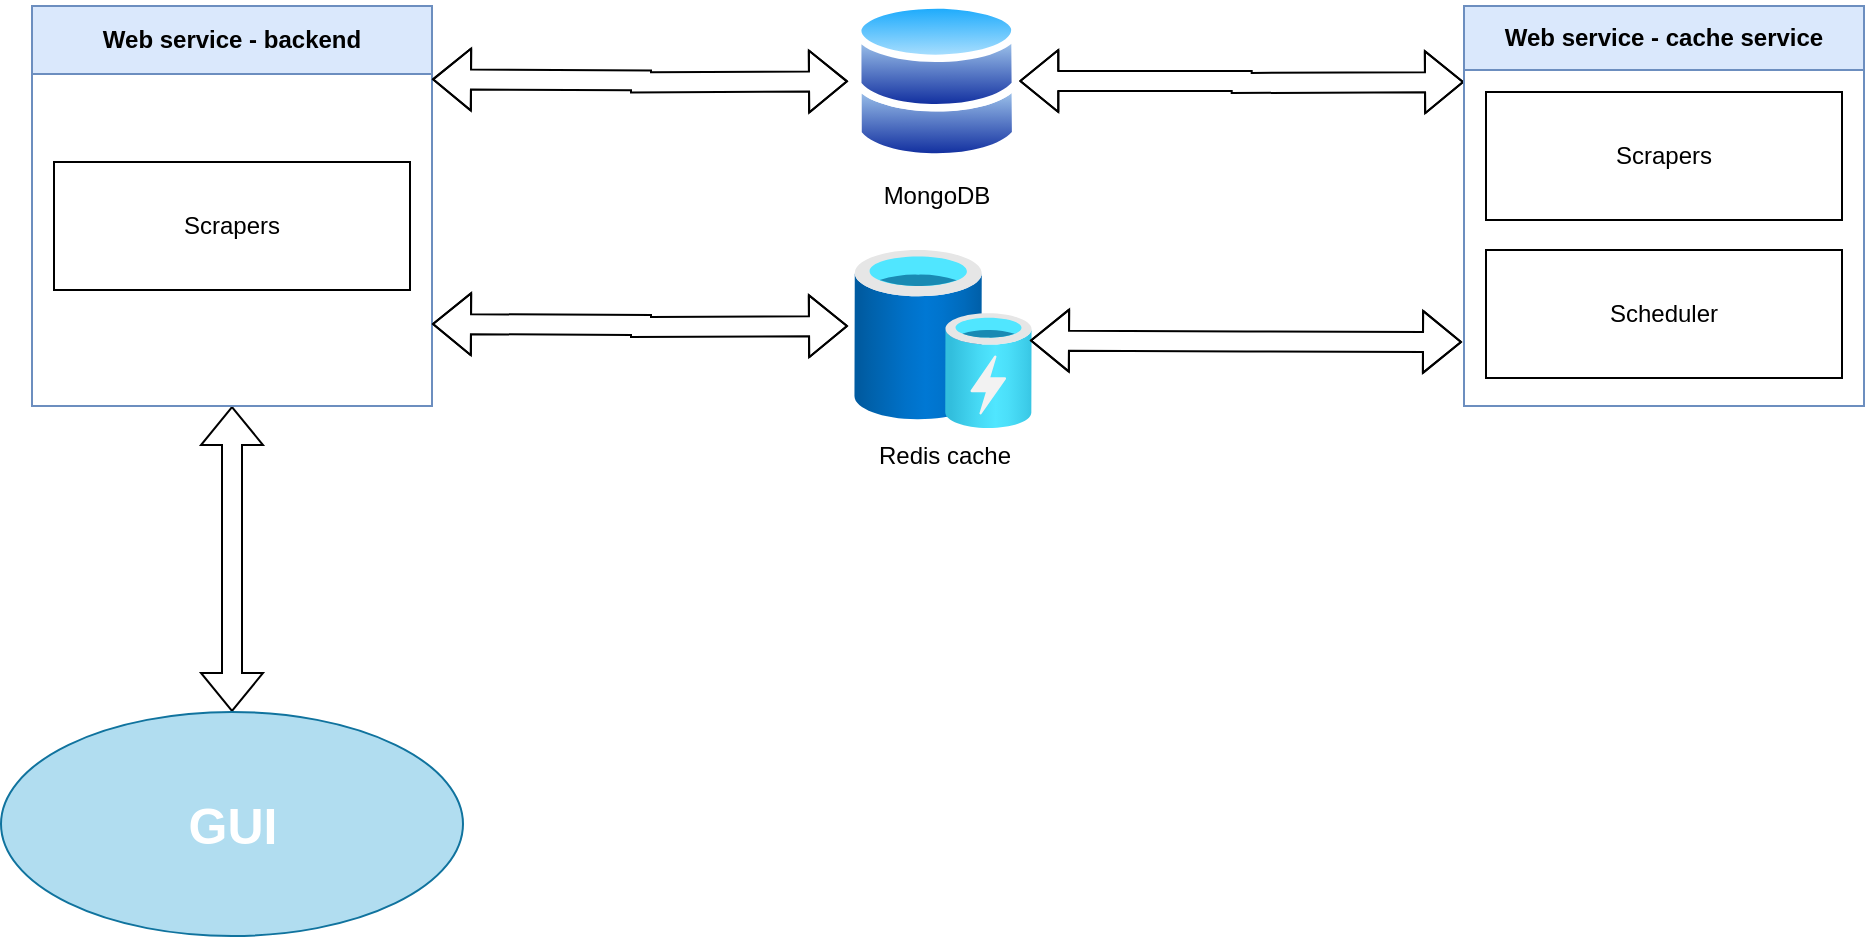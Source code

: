 <mxfile border="50" scale="3" compressed="false" locked="false" version="24.7.7">
  <diagram name="Blank" id="YmL12bMKpDGza6XwsDPr">
    <mxGraphModel dx="2259" dy="515" grid="0" gridSize="10" guides="1" tooltips="1" connect="1" arrows="1" fold="1" page="0" pageScale="1" pageWidth="827" pageHeight="1169" background="none" math="1" shadow="0">
      <root>
        <mxCell id="X5NqExCQtvZxIxQ7pmgY-0" />
        <mxCell id="1" parent="X5NqExCQtvZxIxQ7pmgY-0" />
        <mxCell id="3iujyiFIKv-xdqHL7t24-19" style="edgeStyle=orthogonalEdgeStyle;rounded=0;orthogonalLoop=1;jettySize=auto;html=1;exitX=1;exitY=0.5;exitDx=0;exitDy=0;shape=flexArrow;startArrow=block;" edge="1" parent="1" source="3iujyiFIKv-xdqHL7t24-1">
          <mxGeometry relative="1" as="geometry">
            <mxPoint x="-160" y="210" as="targetPoint" />
          </mxGeometry>
        </mxCell>
        <mxCell id="3iujyiFIKv-xdqHL7t24-1" value="&lt;div&gt;MongoDB&lt;/div&gt;&lt;div&gt;&lt;br&gt;&lt;/div&gt;" style="image;aspect=fixed;perimeter=ellipsePerimeter;html=1;align=center;shadow=0;dashed=0;spacingTop=3;image=img/lib/active_directory/databases.svg;" vertex="1" parent="1">
          <mxGeometry x="-465" y="169" width="82.65" height="81" as="geometry" />
        </mxCell>
        <mxCell id="3iujyiFIKv-xdqHL7t24-2" value="&lt;div&gt;Redis cache&lt;/div&gt;&lt;div&gt;&lt;br&gt;&lt;/div&gt;" style="image;aspect=fixed;html=1;points=[];align=center;fontSize=12;image=img/lib/azure2/general/Cache.svg;" vertex="1" parent="1">
          <mxGeometry x="-465" y="294" width="89" height="89" as="geometry" />
        </mxCell>
        <mxCell id="3iujyiFIKv-xdqHL7t24-29" style="edgeStyle=orthogonalEdgeStyle;rounded=0;orthogonalLoop=1;jettySize=auto;html=1;entryX=0.5;entryY=0;entryDx=0;entryDy=0;shape=flexArrow;startArrow=block;" edge="1" parent="1" source="3iujyiFIKv-xdqHL7t24-4" target="3iujyiFIKv-xdqHL7t24-8">
          <mxGeometry relative="1" as="geometry" />
        </mxCell>
        <mxCell id="3iujyiFIKv-xdqHL7t24-4" value="Web service - backend" style="swimlane;whiteSpace=wrap;html=1;fillColor=#dae8fc;strokeColor=#6c8ebf;startSize=34;" vertex="1" parent="1">
          <mxGeometry x="-876" y="172" width="200" height="200" as="geometry" />
        </mxCell>
        <mxCell id="3iujyiFIKv-xdqHL7t24-5" value="Scrapers" style="whiteSpace=wrap;html=1;" vertex="1" parent="3iujyiFIKv-xdqHL7t24-4">
          <mxGeometry x="11" y="78" width="178" height="64" as="geometry" />
        </mxCell>
        <mxCell id="3iujyiFIKv-xdqHL7t24-8" value="&lt;font size=&quot;1&quot; color=&quot;#ffffff&quot;&gt;&lt;b style=&quot;font-size: 25px;&quot;&gt;GUI&lt;/b&gt;&lt;/font&gt;" style="ellipse;whiteSpace=wrap;html=1;fillColor=#b1ddf0;strokeColor=#10739e;" vertex="1" parent="1">
          <mxGeometry x="-891.5" y="525" width="231" height="112" as="geometry" />
        </mxCell>
        <mxCell id="3iujyiFIKv-xdqHL7t24-11" value="&lt;font face=&quot;Helvetica&quot;&gt;Web service - cache service&lt;/font&gt;" style="swimlane;whiteSpace=wrap;html=1;fillColor=#dae8fc;strokeColor=#6c8ebf;startSize=32;" vertex="1" parent="1">
          <mxGeometry x="-160" y="172" width="200" height="200" as="geometry" />
        </mxCell>
        <mxCell id="3iujyiFIKv-xdqHL7t24-12" value="Scrapers" style="whiteSpace=wrap;html=1;" vertex="1" parent="3iujyiFIKv-xdqHL7t24-11">
          <mxGeometry x="11" y="43" width="178" height="64" as="geometry" />
        </mxCell>
        <mxCell id="3iujyiFIKv-xdqHL7t24-30" value="Scheduler" style="whiteSpace=wrap;html=1;" vertex="1" parent="3iujyiFIKv-xdqHL7t24-11">
          <mxGeometry x="11" y="122" width="178" height="64" as="geometry" />
        </mxCell>
        <mxCell id="3iujyiFIKv-xdqHL7t24-23" style="edgeStyle=orthogonalEdgeStyle;rounded=0;orthogonalLoop=1;jettySize=auto;html=1;exitX=1;exitY=0.5;exitDx=0;exitDy=0;shape=flexArrow;startArrow=block;" edge="1" parent="1">
          <mxGeometry relative="1" as="geometry">
            <mxPoint x="-377" y="339.23" as="sourcePoint" />
            <mxPoint x="-161" y="340" as="targetPoint" />
          </mxGeometry>
        </mxCell>
        <mxCell id="3iujyiFIKv-xdqHL7t24-25" style="edgeStyle=orthogonalEdgeStyle;rounded=0;orthogonalLoop=1;jettySize=auto;html=1;exitX=1;exitY=0.5;exitDx=0;exitDy=0;shape=flexArrow;startArrow=block;" edge="1" parent="1">
          <mxGeometry relative="1" as="geometry">
            <mxPoint x="-676" y="331" as="sourcePoint" />
            <mxPoint x="-468" y="332" as="targetPoint" />
          </mxGeometry>
        </mxCell>
        <mxCell id="3iujyiFIKv-xdqHL7t24-28" style="edgeStyle=orthogonalEdgeStyle;rounded=0;orthogonalLoop=1;jettySize=auto;html=1;exitX=1;exitY=0.5;exitDx=0;exitDy=0;shape=flexArrow;startArrow=block;" edge="1" parent="1">
          <mxGeometry relative="1" as="geometry">
            <mxPoint x="-676" y="208.67" as="sourcePoint" />
            <mxPoint x="-468" y="209.67" as="targetPoint" />
          </mxGeometry>
        </mxCell>
      </root>
    </mxGraphModel>
  </diagram>
</mxfile>

